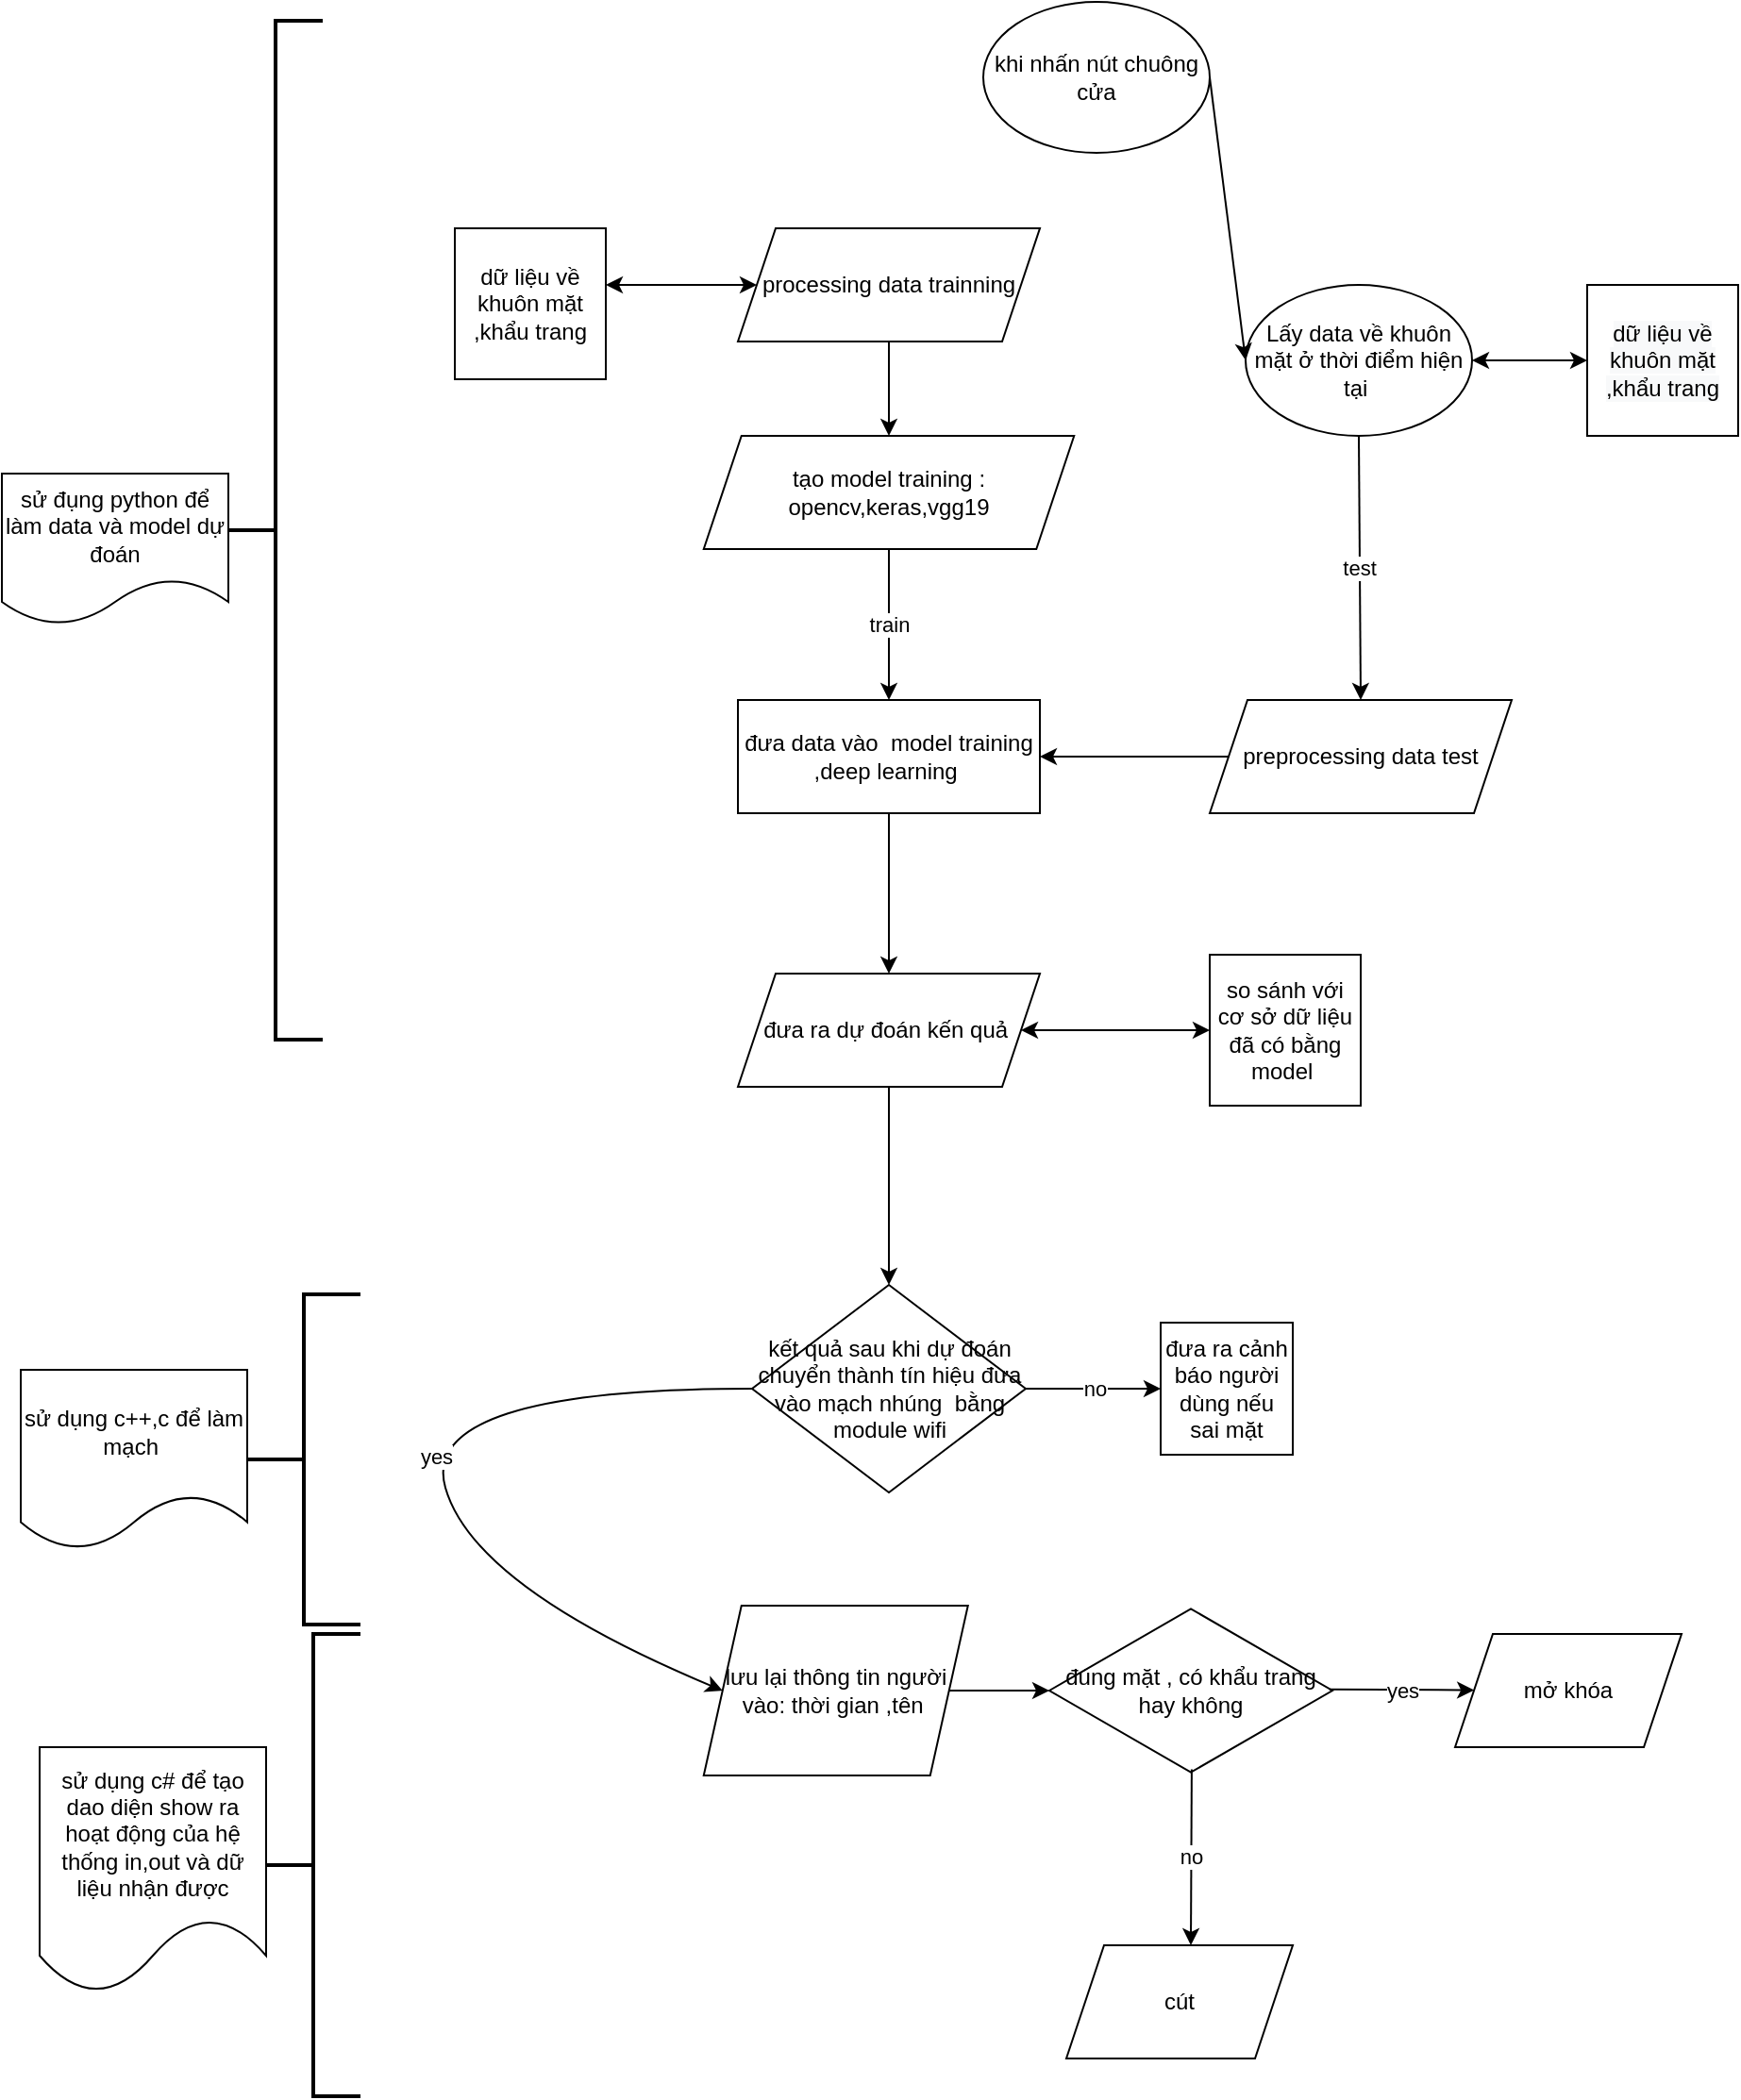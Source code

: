 <mxfile version="14.1.8" type="github">
  <diagram id="C5RBs43oDa-KdzZeNtuy" name="Page-1">
    <mxGraphModel dx="2060" dy="702" grid="1" gridSize="10" guides="1" tooltips="1" connect="1" arrows="1" fold="1" page="1" pageScale="1" pageWidth="827" pageHeight="1169" math="0" shadow="0">
      <root>
        <mxCell id="WIyWlLk6GJQsqaUBKTNV-0" />
        <mxCell id="WIyWlLk6GJQsqaUBKTNV-1" parent="WIyWlLk6GJQsqaUBKTNV-0" />
        <mxCell id="P-OqpVz_nr5vMIsB6qpD-7" value="Lấy data về khuôn mặt ở thời điểm hiện tại&amp;nbsp;" style="ellipse;whiteSpace=wrap;html=1;" vertex="1" parent="WIyWlLk6GJQsqaUBKTNV-1">
          <mxGeometry x="459" y="160" width="120" height="80" as="geometry" />
        </mxCell>
        <mxCell id="P-OqpVz_nr5vMIsB6qpD-8" value="test" style="endArrow=classic;html=1;exitX=0.5;exitY=1;exitDx=0;exitDy=0;entryX=0.5;entryY=0;entryDx=0;entryDy=0;" edge="1" parent="WIyWlLk6GJQsqaUBKTNV-1" source="P-OqpVz_nr5vMIsB6qpD-7" target="P-OqpVz_nr5vMIsB6qpD-11">
          <mxGeometry width="50" height="50" relative="1" as="geometry">
            <mxPoint x="390" y="370" as="sourcePoint" />
            <mxPoint x="270" y="240" as="targetPoint" />
          </mxGeometry>
        </mxCell>
        <mxCell id="P-OqpVz_nr5vMIsB6qpD-9" value="đưa data vào&amp;nbsp; model training ,deep learning&amp;nbsp;" style="rounded=0;whiteSpace=wrap;html=1;" vertex="1" parent="WIyWlLk6GJQsqaUBKTNV-1">
          <mxGeometry x="190" y="380" width="160" height="60" as="geometry" />
        </mxCell>
        <mxCell id="P-OqpVz_nr5vMIsB6qpD-11" value="preprocessing data test" style="shape=parallelogram;perimeter=parallelogramPerimeter;whiteSpace=wrap;html=1;fixedSize=1;" vertex="1" parent="WIyWlLk6GJQsqaUBKTNV-1">
          <mxGeometry x="440" y="380" width="160" height="60" as="geometry" />
        </mxCell>
        <mxCell id="P-OqpVz_nr5vMIsB6qpD-14" value="" style="endArrow=classic;html=1;exitX=0;exitY=0.5;exitDx=0;exitDy=0;" edge="1" parent="WIyWlLk6GJQsqaUBKTNV-1" source="P-OqpVz_nr5vMIsB6qpD-11" target="P-OqpVz_nr5vMIsB6qpD-9">
          <mxGeometry width="50" height="50" relative="1" as="geometry">
            <mxPoint x="390" y="360" as="sourcePoint" />
            <mxPoint x="440" y="310" as="targetPoint" />
          </mxGeometry>
        </mxCell>
        <mxCell id="P-OqpVz_nr5vMIsB6qpD-16" value="đưa ra dự đoán kến quả&amp;nbsp;" style="shape=parallelogram;perimeter=parallelogramPerimeter;whiteSpace=wrap;html=1;fixedSize=1;" vertex="1" parent="WIyWlLk6GJQsqaUBKTNV-1">
          <mxGeometry x="190" y="525" width="160" height="60" as="geometry" />
        </mxCell>
        <mxCell id="P-OqpVz_nr5vMIsB6qpD-17" value="" style="endArrow=classic;html=1;exitX=0.5;exitY=1;exitDx=0;exitDy=0;entryX=0.5;entryY=0;entryDx=0;entryDy=0;" edge="1" parent="WIyWlLk6GJQsqaUBKTNV-1" source="P-OqpVz_nr5vMIsB6qpD-9" target="P-OqpVz_nr5vMIsB6qpD-16">
          <mxGeometry width="50" height="50" relative="1" as="geometry">
            <mxPoint x="390" y="360" as="sourcePoint" />
            <mxPoint x="440" y="310" as="targetPoint" />
          </mxGeometry>
        </mxCell>
        <mxCell id="P-OqpVz_nr5vMIsB6qpD-18" value="" style="endArrow=classic;html=1;exitX=0.5;exitY=1;exitDx=0;exitDy=0;" edge="1" parent="WIyWlLk6GJQsqaUBKTNV-1" source="P-OqpVz_nr5vMIsB6qpD-16">
          <mxGeometry width="50" height="50" relative="1" as="geometry">
            <mxPoint x="390" y="560" as="sourcePoint" />
            <mxPoint x="270" y="690" as="targetPoint" />
          </mxGeometry>
        </mxCell>
        <mxCell id="P-OqpVz_nr5vMIsB6qpD-19" value="kết quả sau khi dự đoán chuyển thành tín hiệu đưa vào mạch nhúng&amp;nbsp; bằng module wifi" style="rhombus;whiteSpace=wrap;html=1;" vertex="1" parent="WIyWlLk6GJQsqaUBKTNV-1">
          <mxGeometry x="197.5" y="690" width="145" height="110" as="geometry" />
        </mxCell>
        <mxCell id="P-OqpVz_nr5vMIsB6qpD-20" value="khi nhấn nút chuông cửa" style="ellipse;whiteSpace=wrap;html=1;" vertex="1" parent="WIyWlLk6GJQsqaUBKTNV-1">
          <mxGeometry x="320" y="10" width="120" height="80" as="geometry" />
        </mxCell>
        <mxCell id="P-OqpVz_nr5vMIsB6qpD-21" value="" style="endArrow=classic;html=1;entryX=0;entryY=0.5;entryDx=0;entryDy=0;exitX=1;exitY=0.5;exitDx=0;exitDy=0;" edge="1" parent="WIyWlLk6GJQsqaUBKTNV-1" source="P-OqpVz_nr5vMIsB6qpD-20" target="P-OqpVz_nr5vMIsB6qpD-7">
          <mxGeometry width="50" height="50" relative="1" as="geometry">
            <mxPoint x="390" y="360" as="sourcePoint" />
            <mxPoint x="440" y="310" as="targetPoint" />
          </mxGeometry>
        </mxCell>
        <mxCell id="P-OqpVz_nr5vMIsB6qpD-22" value="so sánh với cơ sở dữ liệu đã có bằng model&amp;nbsp;" style="whiteSpace=wrap;html=1;aspect=fixed;" vertex="1" parent="WIyWlLk6GJQsqaUBKTNV-1">
          <mxGeometry x="440" y="515" width="80" height="80" as="geometry" />
        </mxCell>
        <mxCell id="P-OqpVz_nr5vMIsB6qpD-23" value="" style="endArrow=classic;startArrow=classic;html=1;exitX=1;exitY=0.5;exitDx=0;exitDy=0;entryX=0;entryY=0.5;entryDx=0;entryDy=0;" edge="1" parent="WIyWlLk6GJQsqaUBKTNV-1" source="P-OqpVz_nr5vMIsB6qpD-16" target="P-OqpVz_nr5vMIsB6qpD-22">
          <mxGeometry width="50" height="50" relative="1" as="geometry">
            <mxPoint x="390" y="540" as="sourcePoint" />
            <mxPoint x="440" y="490" as="targetPoint" />
          </mxGeometry>
        </mxCell>
        <mxCell id="P-OqpVz_nr5vMIsB6qpD-24" value="processing data trainning" style="shape=parallelogram;perimeter=parallelogramPerimeter;whiteSpace=wrap;html=1;fixedSize=1;" vertex="1" parent="WIyWlLk6GJQsqaUBKTNV-1">
          <mxGeometry x="190" y="130" width="160" height="60" as="geometry" />
        </mxCell>
        <mxCell id="P-OqpVz_nr5vMIsB6qpD-25" value="" style="endArrow=classic;html=1;exitX=0.5;exitY=1;exitDx=0;exitDy=0;entryX=0.5;entryY=0;entryDx=0;entryDy=0;" edge="1" parent="WIyWlLk6GJQsqaUBKTNV-1" source="P-OqpVz_nr5vMIsB6qpD-24" target="P-OqpVz_nr5vMIsB6qpD-27">
          <mxGeometry width="50" height="50" relative="1" as="geometry">
            <mxPoint x="390" y="520" as="sourcePoint" />
            <mxPoint x="440" y="470" as="targetPoint" />
          </mxGeometry>
        </mxCell>
        <mxCell id="P-OqpVz_nr5vMIsB6qpD-27" value="tạo model training : opencv,keras,vgg19" style="shape=parallelogram;perimeter=parallelogramPerimeter;whiteSpace=wrap;html=1;fixedSize=1;" vertex="1" parent="WIyWlLk6GJQsqaUBKTNV-1">
          <mxGeometry x="171.88" y="240" width="196.25" height="60" as="geometry" />
        </mxCell>
        <mxCell id="P-OqpVz_nr5vMIsB6qpD-28" value="train" style="endArrow=classic;html=1;exitX=0.5;exitY=1;exitDx=0;exitDy=0;entryX=0.5;entryY=0;entryDx=0;entryDy=0;" edge="1" parent="WIyWlLk6GJQsqaUBKTNV-1" source="P-OqpVz_nr5vMIsB6qpD-27" target="P-OqpVz_nr5vMIsB6qpD-9">
          <mxGeometry width="50" height="50" relative="1" as="geometry">
            <mxPoint x="390" y="290" as="sourcePoint" />
            <mxPoint x="440" y="240" as="targetPoint" />
          </mxGeometry>
        </mxCell>
        <mxCell id="P-OqpVz_nr5vMIsB6qpD-29" value="no" style="endArrow=classic;html=1;exitX=1;exitY=0.5;exitDx=0;exitDy=0;" edge="1" parent="WIyWlLk6GJQsqaUBKTNV-1" source="P-OqpVz_nr5vMIsB6qpD-19" target="P-OqpVz_nr5vMIsB6qpD-30">
          <mxGeometry width="50" height="50" relative="1" as="geometry">
            <mxPoint x="350" y="740" as="sourcePoint" />
            <mxPoint x="430" y="745" as="targetPoint" />
          </mxGeometry>
        </mxCell>
        <mxCell id="P-OqpVz_nr5vMIsB6qpD-30" value="đưa ra cảnh báo người dùng nếu sai mặt" style="whiteSpace=wrap;html=1;aspect=fixed;" vertex="1" parent="WIyWlLk6GJQsqaUBKTNV-1">
          <mxGeometry x="414" y="710" width="70" height="70" as="geometry" />
        </mxCell>
        <mxCell id="P-OqpVz_nr5vMIsB6qpD-32" value="yes" style="curved=1;endArrow=classic;html=1;exitX=0;exitY=0.5;exitDx=0;exitDy=0;entryX=0;entryY=0.5;entryDx=0;entryDy=0;" edge="1" parent="WIyWlLk6GJQsqaUBKTNV-1" source="P-OqpVz_nr5vMIsB6qpD-19" target="P-OqpVz_nr5vMIsB6qpD-33">
          <mxGeometry width="50" height="50" relative="1" as="geometry">
            <mxPoint x="390" y="680" as="sourcePoint" />
            <mxPoint x="220" y="860" as="targetPoint" />
            <Array as="points">
              <mxPoint x="20" y="745" />
              <mxPoint x="50" y="850" />
            </Array>
          </mxGeometry>
        </mxCell>
        <mxCell id="P-OqpVz_nr5vMIsB6qpD-33" value="lưu lại thông tin người vào: thời gian ,tên&amp;nbsp;" style="shape=parallelogram;perimeter=parallelogramPerimeter;whiteSpace=wrap;html=1;fixedSize=1;" vertex="1" parent="WIyWlLk6GJQsqaUBKTNV-1">
          <mxGeometry x="171.88" y="860" width="140" height="90" as="geometry" />
        </mxCell>
        <mxCell id="P-OqpVz_nr5vMIsB6qpD-34" value="" style="endArrow=classic;html=1;exitX=1;exitY=0.5;exitDx=0;exitDy=0;" edge="1" parent="WIyWlLk6GJQsqaUBKTNV-1" source="P-OqpVz_nr5vMIsB6qpD-33" target="P-OqpVz_nr5vMIsB6qpD-43">
          <mxGeometry width="50" height="50" relative="1" as="geometry">
            <mxPoint x="390" y="850" as="sourcePoint" />
            <mxPoint x="430" y="905" as="targetPoint" />
          </mxGeometry>
        </mxCell>
        <mxCell id="P-OqpVz_nr5vMIsB6qpD-35" value="" style="endArrow=classic;startArrow=classic;html=1;exitX=1;exitY=0.5;exitDx=0;exitDy=0;" edge="1" parent="WIyWlLk6GJQsqaUBKTNV-1" source="P-OqpVz_nr5vMIsB6qpD-7">
          <mxGeometry width="50" height="50" relative="1" as="geometry">
            <mxPoint x="390" y="350" as="sourcePoint" />
            <mxPoint x="640" y="200" as="targetPoint" />
          </mxGeometry>
        </mxCell>
        <mxCell id="P-OqpVz_nr5vMIsB6qpD-36" value="&#xa;&#xa;&lt;span style=&quot;color: rgb(0, 0, 0); font-family: helvetica; font-size: 12px; font-style: normal; font-weight: 400; letter-spacing: normal; text-align: center; text-indent: 0px; text-transform: none; word-spacing: 0px; background-color: rgb(248, 249, 250); display: inline; float: none;&quot;&gt;dữ liệu về khuôn mặt ,khẩu trang&lt;/span&gt;&#xa;&#xa;" style="whiteSpace=wrap;html=1;aspect=fixed;" vertex="1" parent="WIyWlLk6GJQsqaUBKTNV-1">
          <mxGeometry x="640" y="160" width="80" height="80" as="geometry" />
        </mxCell>
        <mxCell id="P-OqpVz_nr5vMIsB6qpD-38" value="" style="endArrow=classic;startArrow=classic;html=1;exitX=0;exitY=0.5;exitDx=0;exitDy=0;" edge="1" parent="WIyWlLk6GJQsqaUBKTNV-1" source="P-OqpVz_nr5vMIsB6qpD-24">
          <mxGeometry width="50" height="50" relative="1" as="geometry">
            <mxPoint x="390" y="350" as="sourcePoint" />
            <mxPoint x="120" y="160" as="targetPoint" />
          </mxGeometry>
        </mxCell>
        <mxCell id="P-OqpVz_nr5vMIsB6qpD-42" value="dữ liệu về khuôn mặt ,khẩu trang" style="whiteSpace=wrap;html=1;aspect=fixed;" vertex="1" parent="WIyWlLk6GJQsqaUBKTNV-1">
          <mxGeometry x="40" y="130" width="80" height="80" as="geometry" />
        </mxCell>
        <mxCell id="P-OqpVz_nr5vMIsB6qpD-43" value="đúng mặt , có khẩu trang hay không" style="html=1;whiteSpace=wrap;aspect=fixed;shape=isoRectangle;" vertex="1" parent="WIyWlLk6GJQsqaUBKTNV-1">
          <mxGeometry x="355" y="860" width="150" height="90" as="geometry" />
        </mxCell>
        <mxCell id="P-OqpVz_nr5vMIsB6qpD-45" value="yes" style="endArrow=classic;html=1;exitX=0.989;exitY=0.493;exitDx=0;exitDy=0;exitPerimeter=0;" edge="1" parent="WIyWlLk6GJQsqaUBKTNV-1" source="P-OqpVz_nr5vMIsB6qpD-43" target="P-OqpVz_nr5vMIsB6qpD-47">
          <mxGeometry width="50" height="50" relative="1" as="geometry">
            <mxPoint x="390" y="830" as="sourcePoint" />
            <mxPoint x="590" y="904" as="targetPoint" />
          </mxGeometry>
        </mxCell>
        <mxCell id="P-OqpVz_nr5vMIsB6qpD-46" value="no" style="endArrow=classic;html=1;exitX=0.503;exitY=0.964;exitDx=0;exitDy=0;exitPerimeter=0;" edge="1" parent="WIyWlLk6GJQsqaUBKTNV-1" source="P-OqpVz_nr5vMIsB6qpD-43">
          <mxGeometry width="50" height="50" relative="1" as="geometry">
            <mxPoint x="390" y="830" as="sourcePoint" />
            <mxPoint x="430" y="1040" as="targetPoint" />
          </mxGeometry>
        </mxCell>
        <mxCell id="P-OqpVz_nr5vMIsB6qpD-47" value="mở khóa" style="shape=parallelogram;perimeter=parallelogramPerimeter;whiteSpace=wrap;html=1;fixedSize=1;" vertex="1" parent="WIyWlLk6GJQsqaUBKTNV-1">
          <mxGeometry x="570" y="875" width="120" height="60" as="geometry" />
        </mxCell>
        <mxCell id="P-OqpVz_nr5vMIsB6qpD-48" value="cút" style="shape=parallelogram;perimeter=parallelogramPerimeter;whiteSpace=wrap;html=1;fixedSize=1;" vertex="1" parent="WIyWlLk6GJQsqaUBKTNV-1">
          <mxGeometry x="364" y="1040" width="120" height="60" as="geometry" />
        </mxCell>
        <mxCell id="P-OqpVz_nr5vMIsB6qpD-49" value="sử đụng python để làm data và model dự đoán" style="shape=document;whiteSpace=wrap;html=1;boundedLbl=1;" vertex="1" parent="WIyWlLk6GJQsqaUBKTNV-1">
          <mxGeometry x="-200" y="260" width="120" height="80" as="geometry" />
        </mxCell>
        <mxCell id="P-OqpVz_nr5vMIsB6qpD-50" value="sử dụng c++,c để làm mạch&amp;nbsp;" style="shape=document;whiteSpace=wrap;html=1;boundedLbl=1;" vertex="1" parent="WIyWlLk6GJQsqaUBKTNV-1">
          <mxGeometry x="-190" y="735" width="120" height="95" as="geometry" />
        </mxCell>
        <mxCell id="P-OqpVz_nr5vMIsB6qpD-51" value="sử dụng c# để tạo dao diện show ra hoạt động của hệ thống in,out và dữ liệu nhận được" style="shape=document;whiteSpace=wrap;html=1;boundedLbl=1;" vertex="1" parent="WIyWlLk6GJQsqaUBKTNV-1">
          <mxGeometry x="-180" y="935" width="120" height="130" as="geometry" />
        </mxCell>
        <mxCell id="P-OqpVz_nr5vMIsB6qpD-52" value="" style="strokeWidth=2;html=1;shape=mxgraph.flowchart.annotation_2;align=left;labelPosition=right;pointerEvents=1;" vertex="1" parent="WIyWlLk6GJQsqaUBKTNV-1">
          <mxGeometry x="-60" y="875" width="50" height="245" as="geometry" />
        </mxCell>
        <mxCell id="P-OqpVz_nr5vMIsB6qpD-53" value="" style="strokeWidth=2;html=1;shape=mxgraph.flowchart.annotation_2;align=left;labelPosition=right;pointerEvents=1;" vertex="1" parent="WIyWlLk6GJQsqaUBKTNV-1">
          <mxGeometry x="-70" y="695" width="60" height="175" as="geometry" />
        </mxCell>
        <mxCell id="P-OqpVz_nr5vMIsB6qpD-56" value="" style="strokeWidth=2;html=1;shape=mxgraph.flowchart.annotation_2;align=left;labelPosition=right;pointerEvents=1;" vertex="1" parent="WIyWlLk6GJQsqaUBKTNV-1">
          <mxGeometry x="-80" y="20" width="50" height="540" as="geometry" />
        </mxCell>
      </root>
    </mxGraphModel>
  </diagram>
</mxfile>
